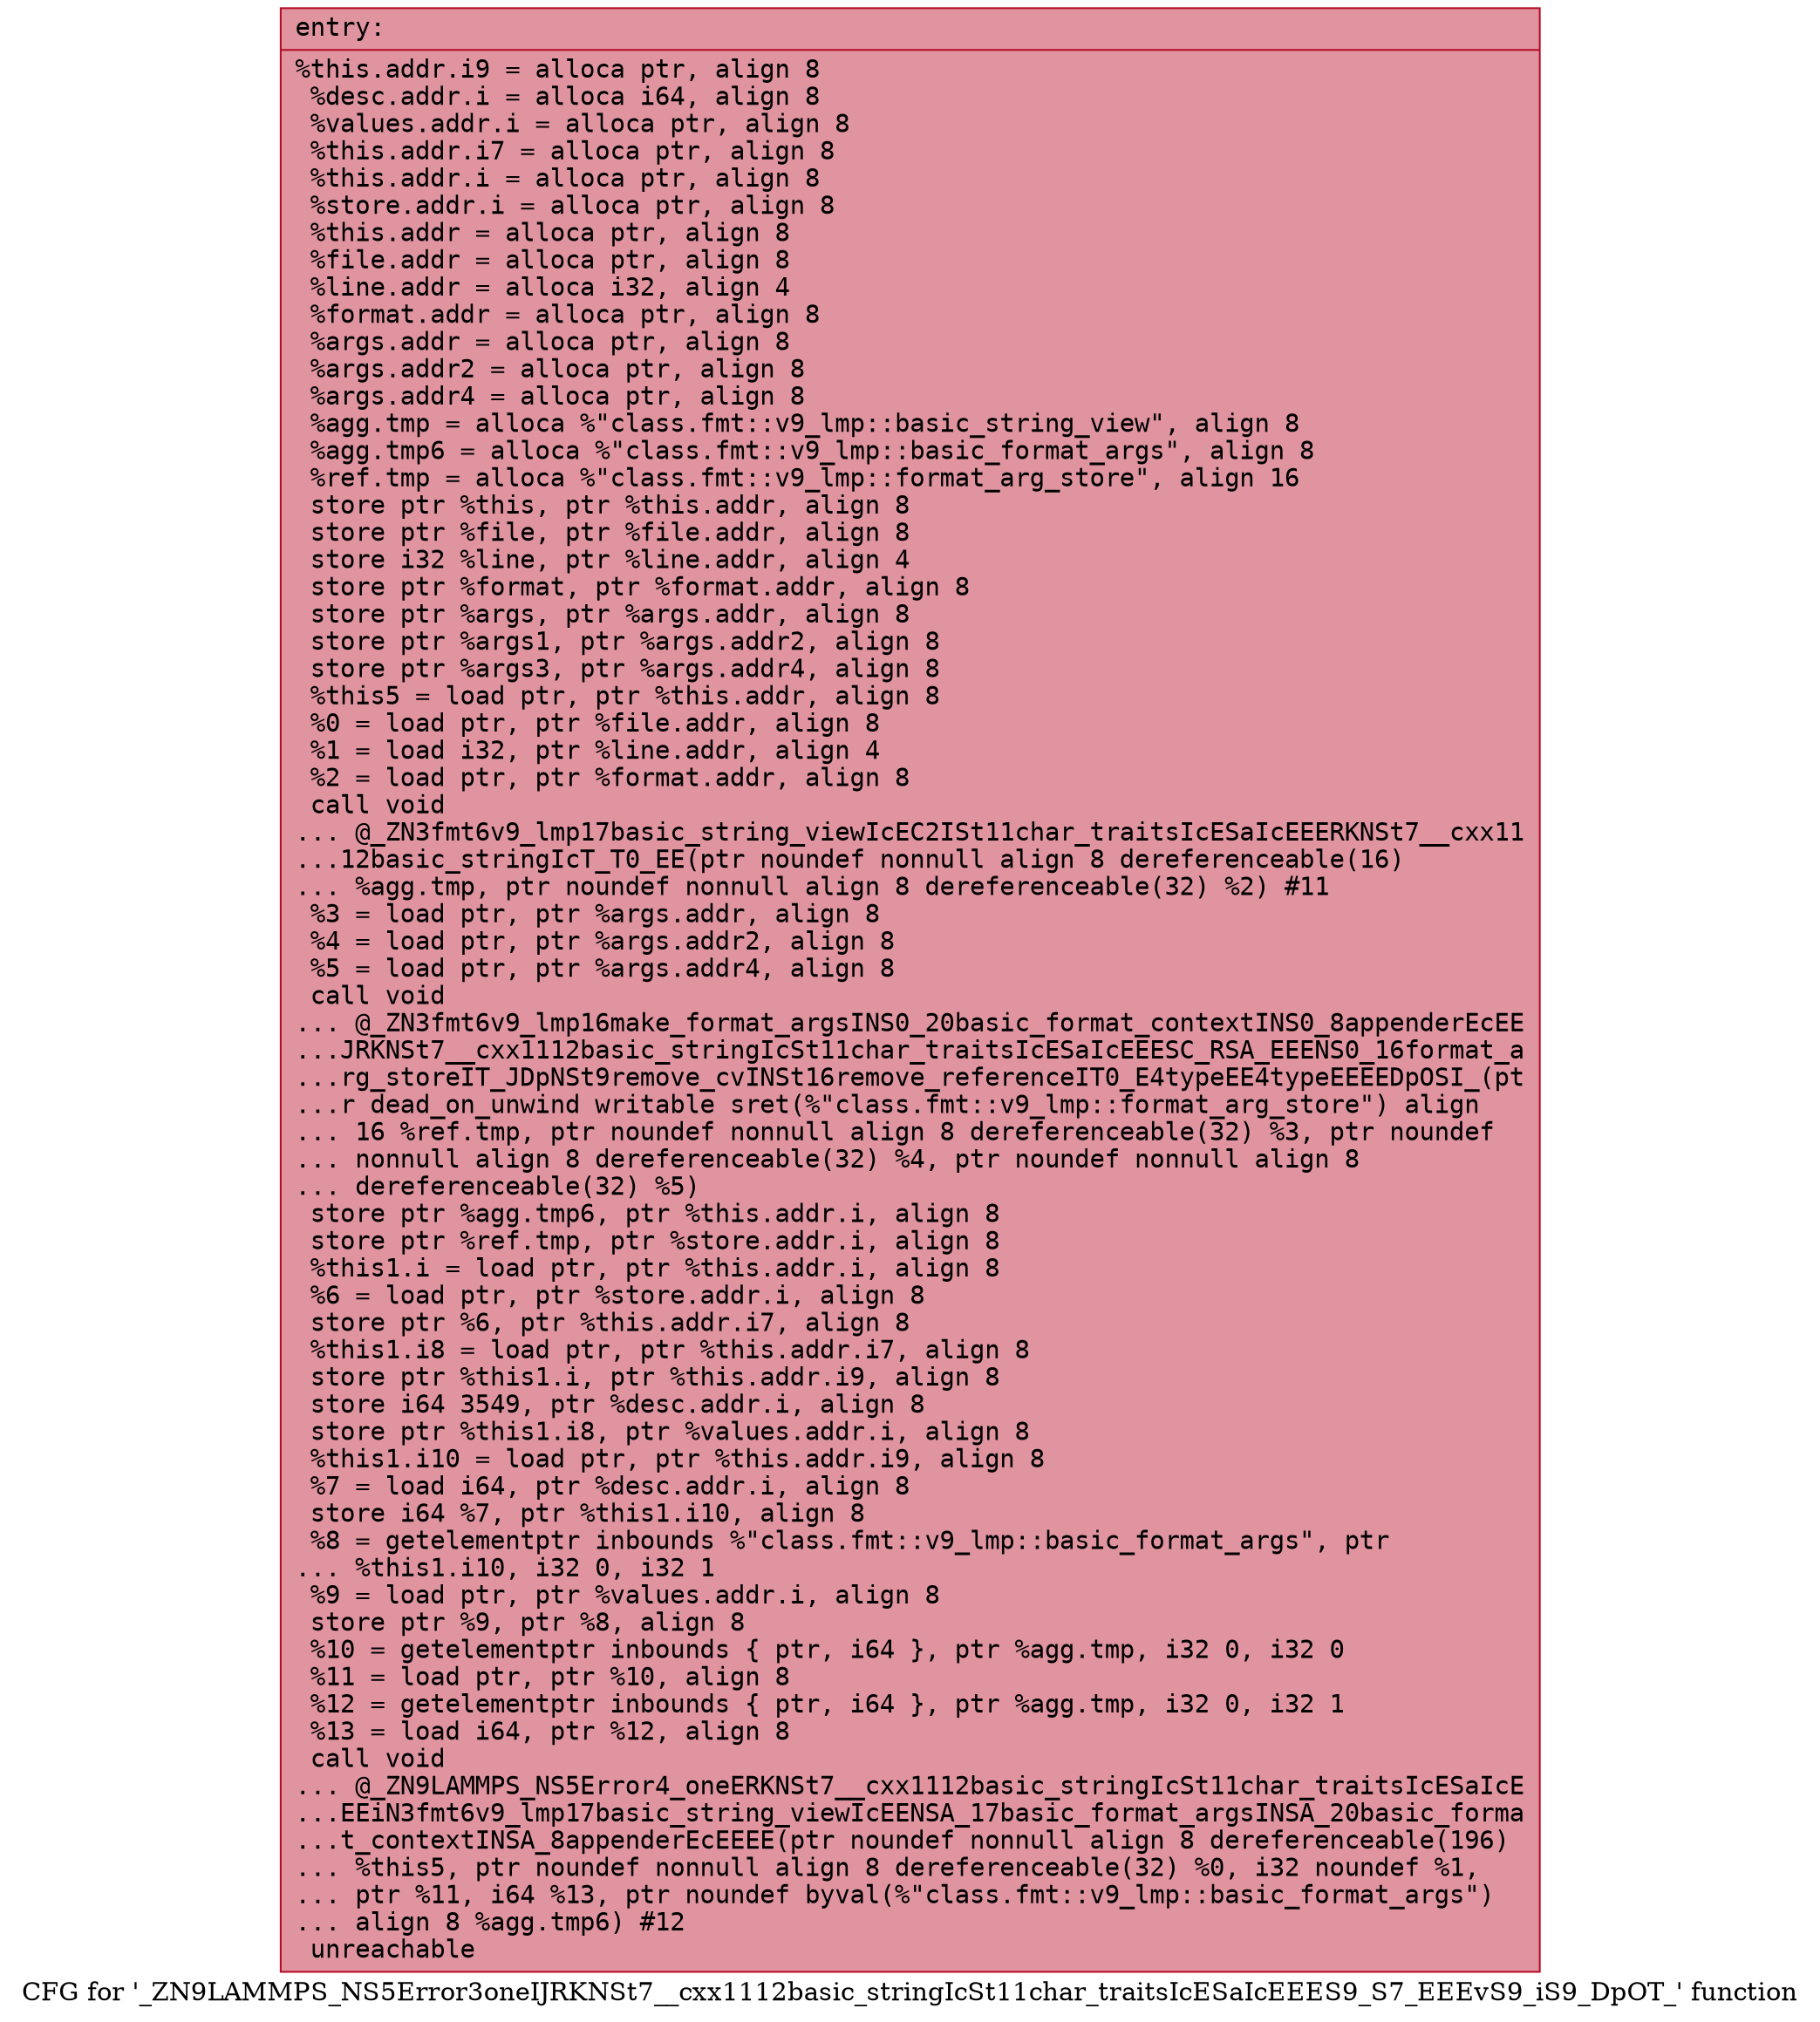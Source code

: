 digraph "CFG for '_ZN9LAMMPS_NS5Error3oneIJRKNSt7__cxx1112basic_stringIcSt11char_traitsIcESaIcEEES9_S7_EEEvS9_iS9_DpOT_' function" {
	label="CFG for '_ZN9LAMMPS_NS5Error3oneIJRKNSt7__cxx1112basic_stringIcSt11char_traitsIcESaIcEEES9_S7_EEEvS9_iS9_DpOT_' function";

	Node0x55acb5d47fd0 [shape=record,color="#b70d28ff", style=filled, fillcolor="#b70d2870" fontname="Courier",label="{entry:\l|  %this.addr.i9 = alloca ptr, align 8\l  %desc.addr.i = alloca i64, align 8\l  %values.addr.i = alloca ptr, align 8\l  %this.addr.i7 = alloca ptr, align 8\l  %this.addr.i = alloca ptr, align 8\l  %store.addr.i = alloca ptr, align 8\l  %this.addr = alloca ptr, align 8\l  %file.addr = alloca ptr, align 8\l  %line.addr = alloca i32, align 4\l  %format.addr = alloca ptr, align 8\l  %args.addr = alloca ptr, align 8\l  %args.addr2 = alloca ptr, align 8\l  %args.addr4 = alloca ptr, align 8\l  %agg.tmp = alloca %\"class.fmt::v9_lmp::basic_string_view\", align 8\l  %agg.tmp6 = alloca %\"class.fmt::v9_lmp::basic_format_args\", align 8\l  %ref.tmp = alloca %\"class.fmt::v9_lmp::format_arg_store\", align 16\l  store ptr %this, ptr %this.addr, align 8\l  store ptr %file, ptr %file.addr, align 8\l  store i32 %line, ptr %line.addr, align 4\l  store ptr %format, ptr %format.addr, align 8\l  store ptr %args, ptr %args.addr, align 8\l  store ptr %args1, ptr %args.addr2, align 8\l  store ptr %args3, ptr %args.addr4, align 8\l  %this5 = load ptr, ptr %this.addr, align 8\l  %0 = load ptr, ptr %file.addr, align 8\l  %1 = load i32, ptr %line.addr, align 4\l  %2 = load ptr, ptr %format.addr, align 8\l  call void\l... @_ZN3fmt6v9_lmp17basic_string_viewIcEC2ISt11char_traitsIcESaIcEEERKNSt7__cxx11\l...12basic_stringIcT_T0_EE(ptr noundef nonnull align 8 dereferenceable(16)\l... %agg.tmp, ptr noundef nonnull align 8 dereferenceable(32) %2) #11\l  %3 = load ptr, ptr %args.addr, align 8\l  %4 = load ptr, ptr %args.addr2, align 8\l  %5 = load ptr, ptr %args.addr4, align 8\l  call void\l... @_ZN3fmt6v9_lmp16make_format_argsINS0_20basic_format_contextINS0_8appenderEcEE\l...JRKNSt7__cxx1112basic_stringIcSt11char_traitsIcESaIcEEESC_RSA_EEENS0_16format_a\l...rg_storeIT_JDpNSt9remove_cvINSt16remove_referenceIT0_E4typeEE4typeEEEEDpOSI_(pt\l...r dead_on_unwind writable sret(%\"class.fmt::v9_lmp::format_arg_store\") align\l... 16 %ref.tmp, ptr noundef nonnull align 8 dereferenceable(32) %3, ptr noundef\l... nonnull align 8 dereferenceable(32) %4, ptr noundef nonnull align 8\l... dereferenceable(32) %5)\l  store ptr %agg.tmp6, ptr %this.addr.i, align 8\l  store ptr %ref.tmp, ptr %store.addr.i, align 8\l  %this1.i = load ptr, ptr %this.addr.i, align 8\l  %6 = load ptr, ptr %store.addr.i, align 8\l  store ptr %6, ptr %this.addr.i7, align 8\l  %this1.i8 = load ptr, ptr %this.addr.i7, align 8\l  store ptr %this1.i, ptr %this.addr.i9, align 8\l  store i64 3549, ptr %desc.addr.i, align 8\l  store ptr %this1.i8, ptr %values.addr.i, align 8\l  %this1.i10 = load ptr, ptr %this.addr.i9, align 8\l  %7 = load i64, ptr %desc.addr.i, align 8\l  store i64 %7, ptr %this1.i10, align 8\l  %8 = getelementptr inbounds %\"class.fmt::v9_lmp::basic_format_args\", ptr\l... %this1.i10, i32 0, i32 1\l  %9 = load ptr, ptr %values.addr.i, align 8\l  store ptr %9, ptr %8, align 8\l  %10 = getelementptr inbounds \{ ptr, i64 \}, ptr %agg.tmp, i32 0, i32 0\l  %11 = load ptr, ptr %10, align 8\l  %12 = getelementptr inbounds \{ ptr, i64 \}, ptr %agg.tmp, i32 0, i32 1\l  %13 = load i64, ptr %12, align 8\l  call void\l... @_ZN9LAMMPS_NS5Error4_oneERKNSt7__cxx1112basic_stringIcSt11char_traitsIcESaIcE\l...EEiN3fmt6v9_lmp17basic_string_viewIcEENSA_17basic_format_argsINSA_20basic_forma\l...t_contextINSA_8appenderEcEEEE(ptr noundef nonnull align 8 dereferenceable(196)\l... %this5, ptr noundef nonnull align 8 dereferenceable(32) %0, i32 noundef %1,\l... ptr %11, i64 %13, ptr noundef byval(%\"class.fmt::v9_lmp::basic_format_args\")\l... align 8 %agg.tmp6) #12\l  unreachable\l}"];
}
